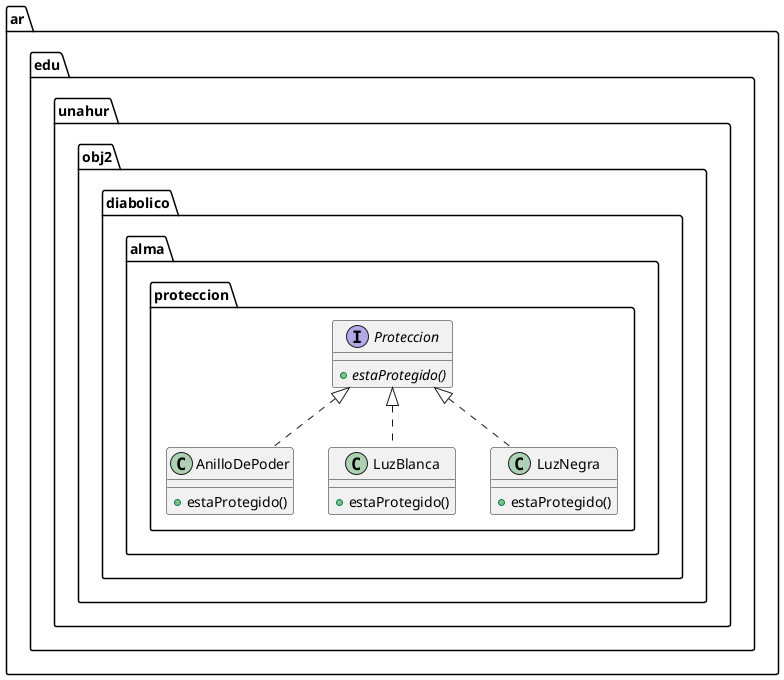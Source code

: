 @startuml

    class ar.edu.unahur.obj2.diabolico.alma.proteccion.AnilloDePoder {
        + estaProtegido()
    }

    class ar.edu.unahur.obj2.diabolico.alma.proteccion.LuzBlanca {
        + estaProtegido()
    }


    class ar.edu.unahur.obj2.diabolico.alma.proteccion.LuzNegra {
        + estaProtegido()
    }

    interface ar.edu.unahur.obj2.diabolico.alma.proteccion.Proteccion {
        {abstract} + estaProtegido()
    }

  ar.edu.unahur.obj2.diabolico.alma.proteccion.AnilloDePoder .up.|> ar.edu.unahur.obj2.diabolico.alma.proteccion.Proteccion
  ar.edu.unahur.obj2.diabolico.alma.proteccion.LuzBlanca .up.|> ar.edu.unahur.obj2.diabolico.alma.proteccion.Proteccion
  ar.edu.unahur.obj2.diabolico.alma.proteccion.LuzNegra .up.|> ar.edu.unahur.obj2.diabolico.alma.proteccion.Proteccion

@enduml
